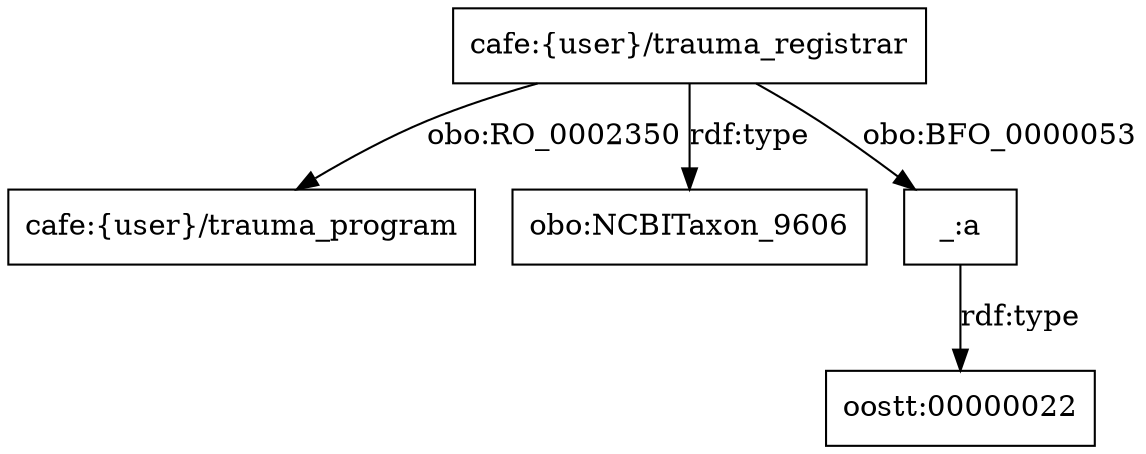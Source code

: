 digraph g { node [shape=rectangle];
"cafe:{user}/trauma_registrar" -> "cafe:{user}/trauma_program" [label="obo:RO_0002350"]
"cafe:{user}/trauma_registrar" -> "obo:NCBITaxon_9606" [label="rdf:type"]
"cafe:{user}/trauma_registrar" -> "_:a" [label="obo:BFO_0000053"]
"_:a" -> "oostt:00000022" [label="rdf:type"]
}